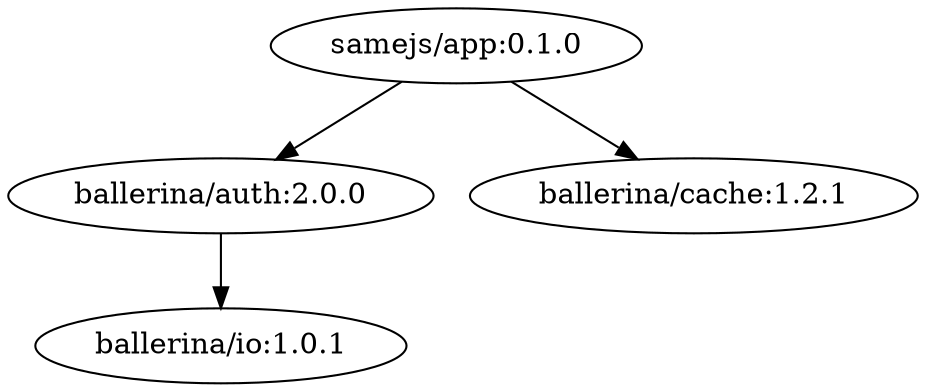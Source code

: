 digraph "example1" {
    "ballerina/auth:2.0.0" -> "ballerina/io:1.0.1"
    "samejs/app:0.1.0" -> "ballerina/auth:2.0.0"
    "samejs/app:0.1.0" -> "ballerina/cache:1.2.1"
}
